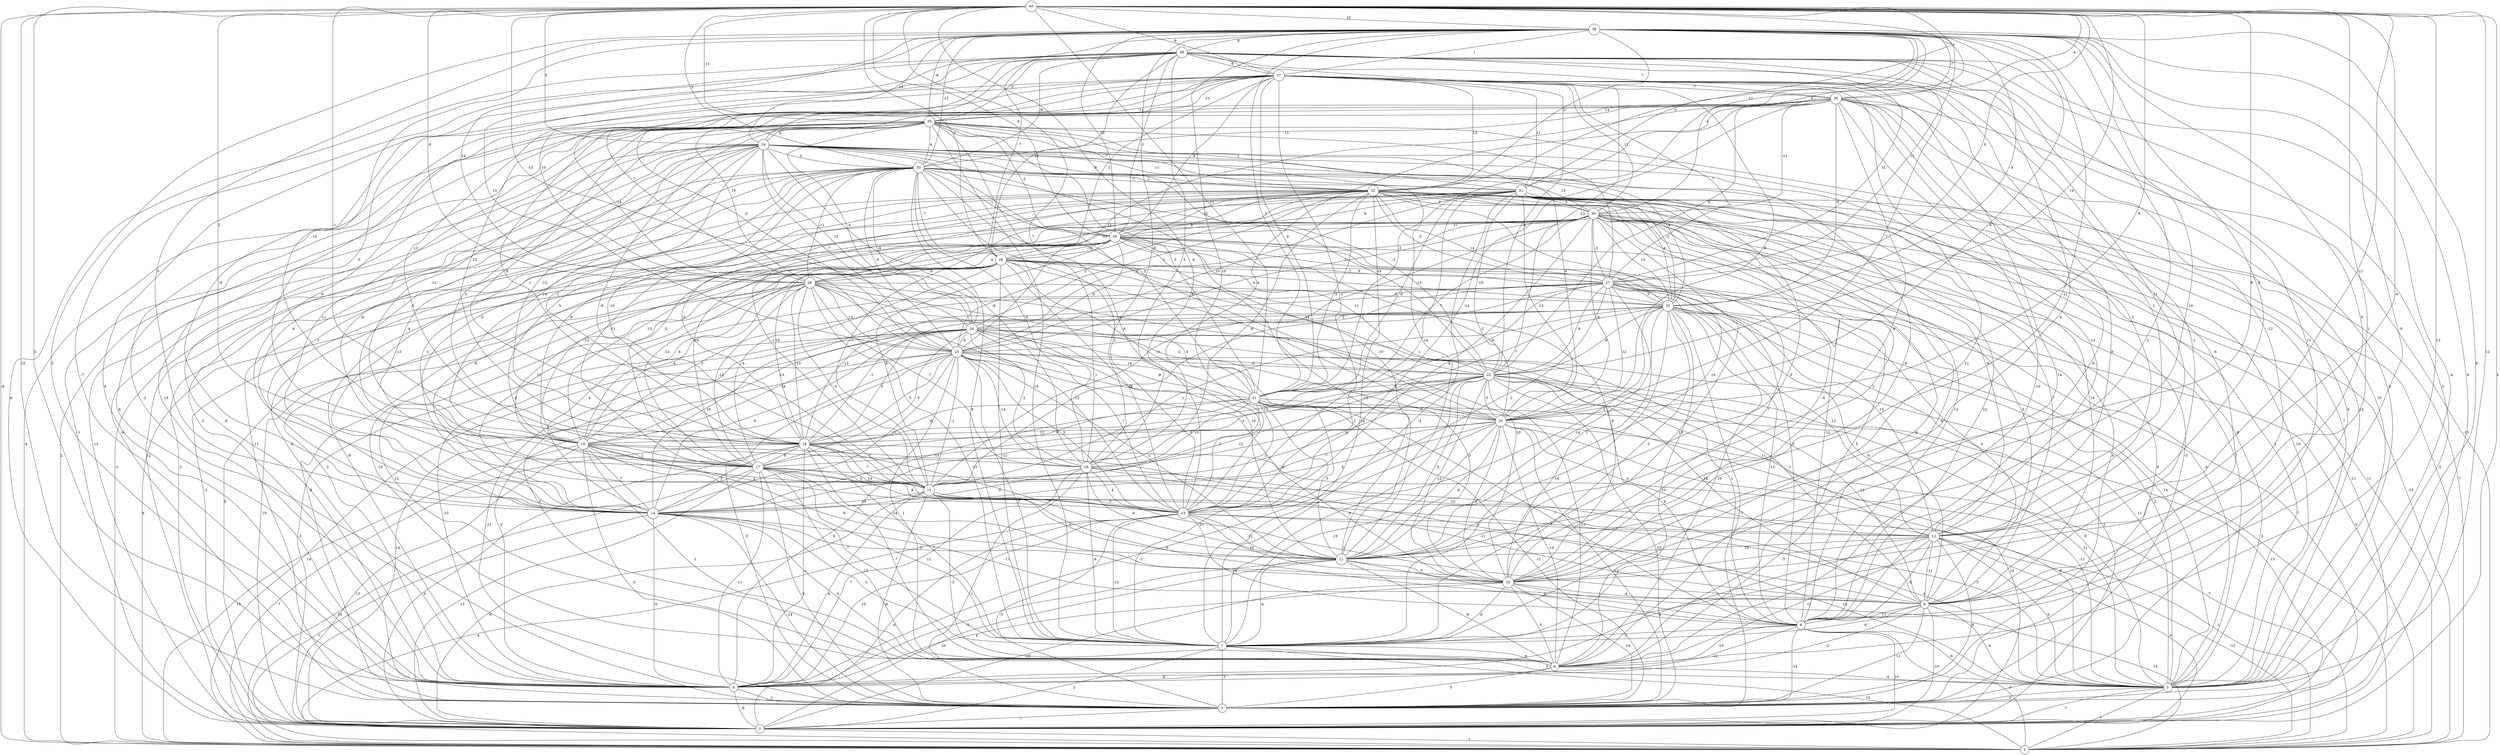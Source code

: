 graph { 
	 fontname="Helvetica,Arial,sans-serif" 
	 node [shape = circle]; 
	 40 -- 1 [label = "-4"];
	 40 -- 2 [label = "2"];
	 40 -- 3 [label = "10"];
	 40 -- 4 [label = "3"];
	 40 -- 5 [label = "12"];
	 40 -- 6 [label = "13"];
	 40 -- 7 [label = "1"];
	 40 -- 10 [label = "-6"];
	 40 -- 11 [label = "8"];
	 40 -- 12 [label = "-11"];
	 40 -- 13 [label = "-4"];
	 40 -- 16 [label = "7"];
	 40 -- 18 [label = "-1"];
	 40 -- 19 [label = "2"];
	 40 -- 20 [label = "8"];
	 40 -- 21 [label = "11"];
	 40 -- 22 [label = "14"];
	 40 -- 24 [label = "-13"];
	 40 -- 26 [label = "-6"];
	 40 -- 27 [label = "6"];
	 40 -- 28 [label = "3"];
	 40 -- 29 [label = "6"];
	 40 -- 31 [label = "6"];
	 40 -- 32 [label = "-12"];
	 40 -- 33 [label = "2"];
	 40 -- 34 [label = "5"];
	 40 -- 35 [label = "-11"];
	 40 -- 36 [label = "-4"];
	 40 -- 37 [label = "-8"];
	 40 -- 39 [label = "10"];
	 39 -- 3 [label = "8"];
	 39 -- 4 [label = "5"];
	 39 -- 5 [label = "6"];
	 39 -- 7 [label = "-2"];
	 39 -- 8 [label = "-9"];
	 39 -- 9 [label = "5"];
	 39 -- 10 [label = "14"];
	 39 -- 11 [label = "-11"];
	 39 -- 12 [label = "9"];
	 39 -- 13 [label = "10"];
	 39 -- 14 [label = "5"];
	 39 -- 16 [label = "-8"];
	 39 -- 19 [label = "-10"];
	 39 -- 20 [label = "6"];
	 39 -- 21 [label = "3"];
	 39 -- 22 [label = "6"];
	 39 -- 23 [label = "-13"];
	 39 -- 25 [label = "9"];
	 39 -- 26 [label = "14"];
	 39 -- 27 [label = "11"];
	 39 -- 28 [label = "-7"];
	 39 -- 29 [label = "-10"];
	 39 -- 30 [label = "-1"];
	 39 -- 31 [label = "-3"];
	 39 -- 32 [label = "-2"];
	 39 -- 33 [label = "-12"];
	 39 -- 34 [label = "14"];
	 39 -- 35 [label = "-8"];
	 39 -- 36 [label = "-7"];
	 39 -- 37 [label = "1"];
	 39 -- 38 [label = "8"];
	 38 -- 2 [label = "6"];
	 38 -- 3 [label = "3"];
	 38 -- 4 [label = "-7"];
	 38 -- 5 [label = "-4"];
	 38 -- 8 [label = "13"];
	 38 -- 9 [label = "-12"];
	 38 -- 10 [label = "-6"];
	 38 -- 12 [label = "11"];
	 38 -- 14 [label = "-9"];
	 38 -- 16 [label = "5"];
	 38 -- 17 [label = "-2"];
	 38 -- 18 [label = "-13"];
	 38 -- 20 [label = "7"];
	 38 -- 22 [label = "-13"];
	 38 -- 23 [label = "-14"];
	 38 -- 26 [label = "10"];
	 38 -- 27 [label = "12"];
	 38 -- 28 [label = "14"];
	 38 -- 29 [label = "-1"];
	 38 -- 33 [label = "-6"];
	 38 -- 35 [label = "-3"];
	 38 -- 36 [label = "7"];
	 38 -- 37 [label = "9"];
	 37 -- 3 [label = "-2"];
	 37 -- 4 [label = "4"];
	 37 -- 5 [label = "-5"];
	 37 -- 6 [label = "14"];
	 37 -- 7 [label = "-11"];
	 37 -- 8 [label = "9"];
	 37 -- 9 [label = "-1"];
	 37 -- 12 [label = "2"];
	 37 -- 13 [label = "-3"];
	 37 -- 14 [label = "-6"];
	 37 -- 15 [label = "-1"];
	 37 -- 18 [label = "12"];
	 37 -- 20 [label = "8"];
	 37 -- 21 [label = "9"];
	 37 -- 22 [label = "-4"];
	 37 -- 23 [label = "-2"];
	 37 -- 26 [label = "7"];
	 37 -- 27 [label = "7"];
	 37 -- 28 [label = "2"];
	 37 -- 29 [label = "-9"];
	 37 -- 30 [label = "12"];
	 37 -- 31 [label = "11"];
	 37 -- 32 [label = "13"];
	 37 -- 34 [label = "-11"];
	 37 -- 35 [label = "-13"];
	 37 -- 36 [label = "-7"];
	 36 -- 1 [label = "-13"];
	 36 -- 3 [label = "6"];
	 36 -- 4 [label = "13"];
	 36 -- 5 [label = "10"];
	 36 -- 6 [label = "-10"];
	 36 -- 8 [label = "-9"];
	 36 -- 9 [label = "-6"];
	 36 -- 11 [label = "9"];
	 36 -- 12 [label = "-2"];
	 36 -- 13 [label = "-14"];
	 36 -- 16 [label = "4"];
	 36 -- 18 [label = "8"];
	 36 -- 21 [label = "-3"];
	 36 -- 23 [label = "12"];
	 36 -- 25 [label = "-6"];
	 36 -- 26 [label = "10"];
	 36 -- 30 [label = "-13"];
	 36 -- 33 [label = "11"];
	 36 -- 35 [label = "-14"];
	 35 -- 1 [label = "-4"];
	 35 -- 2 [label = "-1"];
	 35 -- 3 [label = "-8"];
	 35 -- 4 [label = "6"];
	 35 -- 5 [label = "12"];
	 35 -- 7 [label = "10"];
	 35 -- 11 [label = "14"];
	 35 -- 13 [label = "-1"];
	 35 -- 14 [label = "11"];
	 35 -- 15 [label = "-8"];
	 35 -- 17 [label = "5"];
	 35 -- 18 [label = "-12"];
	 35 -- 19 [label = "-12"];
	 35 -- 20 [label = "4"];
	 35 -- 21 [label = "5"];
	 35 -- 24 [label = "-4"];
	 35 -- 27 [label = "10"];
	 35 -- 29 [label = "-2"];
	 35 -- 31 [label = "1"];
	 35 -- 32 [label = "-7"];
	 35 -- 33 [label = "4"];
	 35 -- 34 [label = "8"];
	 34 -- 1 [label = "2"];
	 34 -- 2 [label = "12"];
	 34 -- 3 [label = "-8"];
	 34 -- 4 [label = "2"];
	 34 -- 5 [label = "7"];
	 34 -- 10 [label = "-8"];
	 34 -- 11 [label = "-10"];
	 34 -- 12 [label = "-13"];
	 34 -- 14 [label = "-4"];
	 34 -- 15 [label = "-6"];
	 34 -- 16 [label = "-9"];
	 34 -- 17 [label = "-3"];
	 34 -- 18 [label = "1"];
	 34 -- 19 [label = "14"];
	 34 -- 21 [label = "-2"];
	 34 -- 22 [label = "-2"];
	 34 -- 23 [label = "-7"];
	 34 -- 24 [label = "12"];
	 34 -- 25 [label = "4"];
	 34 -- 31 [label = "-11"];
	 34 -- 32 [label = "9"];
	 34 -- 33 [label = "3"];
	 33 -- 1 [label = "-3"];
	 33 -- 2 [label = "12"];
	 33 -- 3 [label = "-11"];
	 33 -- 5 [label = "-8"];
	 33 -- 7 [label = "9"];
	 33 -- 13 [label = "3"];
	 33 -- 14 [label = "5"];
	 33 -- 15 [label = "4"];
	 33 -- 16 [label = "5"];
	 33 -- 17 [label = "-3"];
	 33 -- 18 [label = "-10"];
	 33 -- 19 [label = "5"];
	 33 -- 20 [label = "-8"];
	 33 -- 22 [label = "-14"];
	 33 -- 23 [label = "6"];
	 33 -- 24 [label = "-4"];
	 33 -- 25 [label = "-2"];
	 33 -- 26 [label = "-11"];
	 33 -- 28 [label = "-7"];
	 33 -- 29 [label = "-1"];
	 33 -- 30 [label = "13"];
	 33 -- 31 [label = "1"];
	 33 -- 32 [label = "-7"];
	 32 -- 1 [label = "11"];
	 32 -- 2 [label = "-2"];
	 32 -- 3 [label = "4"];
	 32 -- 5 [label = "1"];
	 32 -- 6 [label = "9"];
	 32 -- 7 [label = "14"];
	 32 -- 8 [label = "12"];
	 32 -- 9 [label = "7"];
	 32 -- 10 [label = "2"];
	 32 -- 11 [label = "10"];
	 32 -- 12 [label = "-6"];
	 32 -- 14 [label = "-13"];
	 32 -- 15 [label = "-1"];
	 32 -- 16 [label = "-6"];
	 32 -- 17 [label = "-11"];
	 32 -- 18 [label = "-3"];
	 32 -- 19 [label = "-9"];
	 32 -- 21 [label = "-5"];
	 32 -- 23 [label = "3"];
	 32 -- 24 [label = "-1"];
	 32 -- 25 [label = "14"];
	 32 -- 27 [label = "-3"];
	 32 -- 28 [label = "8"];
	 32 -- 29 [label = "12"];
	 32 -- 30 [label = "9"];
	 31 -- 1 [label = "7"];
	 31 -- 2 [label = "-2"];
	 31 -- 3 [label = "-3"];
	 31 -- 4 [label = "-4"];
	 31 -- 5 [label = "10"];
	 31 -- 7 [label = "-4"];
	 31 -- 8 [label = "12"];
	 31 -- 9 [label = "14"];
	 31 -- 11 [label = "3"];
	 31 -- 13 [label = "-1"];
	 31 -- 14 [label = "-1"];
	 31 -- 15 [label = "-7"];
	 31 -- 17 [label = "-3"];
	 31 -- 20 [label = "-12"];
	 31 -- 21 [label = "-6"];
	 31 -- 22 [label = "-10"];
	 31 -- 23 [label = "10"];
	 31 -- 25 [label = "4"];
	 31 -- 26 [label = "-10"];
	 31 -- 29 [label = "6"];
	 31 -- 30 [label = "-5"];
	 30 -- 1 [label = "-13"];
	 30 -- 2 [label = "-11"];
	 30 -- 3 [label = "9"];
	 30 -- 4 [label = "-8"];
	 30 -- 5 [label = "7"];
	 30 -- 6 [label = "5"];
	 30 -- 7 [label = "13"];
	 30 -- 8 [label = "-4"];
	 30 -- 9 [label = "5"];
	 30 -- 10 [label = "-6"];
	 30 -- 13 [label = "8"];
	 30 -- 14 [label = "-8"];
	 30 -- 15 [label = "11"];
	 30 -- 17 [label = "10"];
	 30 -- 19 [label = "-13"];
	 30 -- 20 [label = "-6"];
	 30 -- 21 [label = "-7"];
	 30 -- 23 [label = "4"];
	 30 -- 24 [label = "6"];
	 30 -- 25 [label = "13"];
	 30 -- 27 [label = "-3"];
	 30 -- 29 [label = "11"];
	 29 -- 2 [label = "-2"];
	 29 -- 4 [label = "2"];
	 29 -- 5 [label = "-4"];
	 29 -- 8 [label = "-12"];
	 29 -- 10 [label = "7"];
	 29 -- 11 [label = "-10"];
	 29 -- 15 [label = "8"];
	 29 -- 17 [label = "-12"];
	 29 -- 18 [label = "10"];
	 29 -- 19 [label = "-13"];
	 29 -- 20 [label = "-2"];
	 29 -- 22 [label = "-11"];
	 29 -- 23 [label = "9"];
	 29 -- 25 [label = "9"];
	 29 -- 26 [label = "-4"];
	 29 -- 27 [label = "2"];
	 29 -- 28 [label = "-10"];
	 28 -- 1 [label = "6"];
	 28 -- 2 [label = "5"];
	 28 -- 3 [label = "-8"];
	 28 -- 6 [label = "-10"];
	 28 -- 7 [label = "-12"];
	 28 -- 8 [label = "-5"];
	 28 -- 10 [label = "8"];
	 28 -- 13 [label = "3"];
	 28 -- 15 [label = "11"];
	 28 -- 17 [label = "-4"];
	 28 -- 19 [label = "4"];
	 28 -- 20 [label = "-7"];
	 28 -- 21 [label = "-8"];
	 28 -- 22 [label = "-14"];
	 28 -- 25 [label = "-13"];
	 28 -- 26 [label = "-9"];
	 28 -- 27 [label = "-7"];
	 27 -- 1 [label = "5"];
	 27 -- 2 [label = "7"];
	 27 -- 5 [label = "14"];
	 27 -- 6 [label = "-10"];
	 27 -- 9 [label = "5"];
	 27 -- 10 [label = "1"];
	 27 -- 12 [label = "-10"];
	 27 -- 13 [label = "2"];
	 27 -- 14 [label = "4"];
	 27 -- 15 [label = "12"];
	 27 -- 18 [label = "-13"];
	 27 -- 19 [label = "3"];
	 27 -- 20 [label = "12"];
	 27 -- 21 [label = "-6"];
	 27 -- 22 [label = "9"];
	 27 -- 23 [label = "-1"];
	 27 -- 25 [label = "3"];
	 26 -- 2 [label = "-10"];
	 26 -- 6 [label = "12"];
	 26 -- 7 [label = "-13"];
	 26 -- 10 [label = "10"];
	 26 -- 11 [label = "10"];
	 26 -- 13 [label = "-12"];
	 26 -- 14 [label = "8"];
	 26 -- 15 [label = "-3"];
	 26 -- 16 [label = "7"];
	 26 -- 17 [label = "-12"];
	 26 -- 18 [label = "-13"];
	 26 -- 19 [label = "-4"];
	 26 -- 20 [label = "4"];
	 26 -- 23 [label = "13"];
	 26 -- 25 [label = "6"];
	 25 -- 1 [label = "2"];
	 25 -- 2 [label = "1"];
	 25 -- 3 [label = "-7"];
	 25 -- 5 [label = "2"];
	 25 -- 6 [label = "10"];
	 25 -- 7 [label = "-14"];
	 25 -- 8 [label = "13"];
	 25 -- 9 [label = "-9"];
	 25 -- 10 [label = "2"];
	 25 -- 11 [label = "-14"];
	 25 -- 12 [label = "12"];
	 25 -- 13 [label = "-2"];
	 25 -- 14 [label = "10"];
	 25 -- 15 [label = "1"];
	 25 -- 18 [label = "-1"];
	 25 -- 19 [label = "13"];
	 25 -- 21 [label = "7"];
	 25 -- 22 [label = "-9"];
	 25 -- 24 [label = "2"];
	 24 -- 2 [label = "-2"];
	 24 -- 3 [label = "-11"];
	 24 -- 4 [label = "-10"];
	 24 -- 5 [label = "11"];
	 24 -- 6 [label = "5"];
	 24 -- 8 [label = "1"];
	 24 -- 9 [label = "-1"];
	 24 -- 10 [label = "3"];
	 24 -- 13 [label = "7"];
	 24 -- 14 [label = "6"];
	 24 -- 16 [label = "2"];
	 24 -- 17 [label = "-5"];
	 24 -- 18 [label = "5"];
	 24 -- 19 [label = "14"];
	 24 -- 20 [label = "-8"];
	 24 -- 21 [label = "14"];
	 24 -- 22 [label = "2"];
	 24 -- 23 [label = "-9"];
	 23 -- 1 [label = "14"];
	 23 -- 2 [label = "14"];
	 23 -- 3 [label = "-5"];
	 23 -- 4 [label = "-2"];
	 23 -- 6 [label = "1"];
	 23 -- 7 [label = "2"];
	 23 -- 9 [label = "14"];
	 23 -- 10 [label = "-9"];
	 23 -- 11 [label = "-1"];
	 23 -- 13 [label = "5"];
	 23 -- 14 [label = "-13"];
	 23 -- 15 [label = "-1"];
	 23 -- 16 [label = "-14"];
	 23 -- 18 [label = "5"];
	 23 -- 21 [label = "1"];
	 23 -- 22 [label = "-3"];
	 22 -- 2 [label = "-13"];
	 22 -- 3 [label = "-10"];
	 22 -- 4 [label = "9"];
	 22 -- 5 [label = "8"];
	 22 -- 6 [label = "-13"];
	 22 -- 7 [label = "6"];
	 22 -- 8 [label = "9"];
	 22 -- 9 [label = "-12"];
	 22 -- 10 [label = "-12"];
	 22 -- 11 [label = "5"];
	 22 -- 12 [label = "11"];
	 22 -- 14 [label = "12"];
	 22 -- 15 [label = "4"];
	 22 -- 16 [label = "2"];
	 22 -- 17 [label = "4"];
	 22 -- 18 [label = "-11"];
	 22 -- 20 [label = "3"];
	 22 -- 21 [label = "8"];
	 21 -- 2 [label = "14"];
	 21 -- 3 [label = "-11"];
	 21 -- 5 [label = "-11"];
	 21 -- 7 [label = "11"];
	 21 -- 8 [label = "-7"];
	 21 -- 11 [label = "-3"];
	 21 -- 13 [label = "-1"];
	 21 -- 14 [label = "13"];
	 21 -- 15 [label = "3"];
	 21 -- 16 [label = "10"];
	 21 -- 17 [label = "9"];
	 21 -- 18 [label = "-6"];
	 21 -- 20 [label = "6"];
	 20 -- 1 [label = "-7"];
	 20 -- 3 [label = "-13"];
	 20 -- 4 [label = "-1"];
	 20 -- 5 [label = "-11"];
	 20 -- 6 [label = "-14"];
	 20 -- 7 [label = "-13"];
	 20 -- 10 [label = "-5"];
	 20 -- 11 [label = "-6"];
	 20 -- 12 [label = "-5"];
	 20 -- 14 [label = "5"];
	 20 -- 15 [label = "-7"];
	 20 -- 18 [label = "-1"];
	 20 -- 19 [label = "12"];
	 19 -- 1 [label = "13"];
	 19 -- 2 [label = "13"];
	 19 -- 3 [label = "-3"];
	 19 -- 6 [label = "-1"];
	 19 -- 7 [label = "-7"];
	 19 -- 9 [label = "-9"];
	 19 -- 10 [label = "6"];
	 19 -- 13 [label = "2"];
	 19 -- 14 [label = "7"];
	 19 -- 16 [label = "-7"];
	 19 -- 17 [label = "2"];
	 18 -- 1 [label = "7"];
	 18 -- 2 [label = "6"];
	 18 -- 4 [label = "-1"];
	 18 -- 5 [label = "-8"];
	 18 -- 6 [label = "7"];
	 18 -- 7 [label = "7"];
	 18 -- 11 [label = "-7"];
	 18 -- 13 [label = "14"];
	 18 -- 14 [label = "3"];
	 18 -- 15 [label = "-7"];
	 18 -- 17 [label = "8"];
	 17 -- 1 [label = "-10"];
	 17 -- 2 [label = "13"];
	 17 -- 3 [label = "-5"];
	 17 -- 4 [label = "-11"];
	 17 -- 5 [label = "-3"];
	 17 -- 6 [label = "-13"];
	 17 -- 7 [label = "11"];
	 17 -- 8 [label = "-9"];
	 17 -- 11 [label = "-14"];
	 17 -- 13 [label = "8"];
	 17 -- 15 [label = "-2"];
	 16 -- 3 [label = "-1"];
	 16 -- 4 [label = "7"];
	 16 -- 7 [label = "-4"];
	 16 -- 9 [label = "-11"];
	 16 -- 11 [label = "9"];
	 16 -- 12 [label = "-10"];
	 16 -- 13 [label = "4"];
	 16 -- 14 [label = "4"];
	 15 -- 1 [label = "-1"];
	 15 -- 2 [label = "-6"];
	 15 -- 3 [label = "-8"];
	 15 -- 4 [label = "4"];
	 15 -- 5 [label = "-4"];
	 15 -- 6 [label = "-3"];
	 15 -- 9 [label = "-1"];
	 15 -- 11 [label = "-1"];
	 15 -- 13 [label = "-5"];
	 15 -- 14 [label = "14"];
	 14 -- 1 [label = "1"];
	 14 -- 3 [label = "-14"];
	 14 -- 4 [label = "-6"];
	 14 -- 6 [label = "-3"];
	 14 -- 7 [label = "-3"];
	 14 -- 9 [label = "-11"];
	 14 -- 10 [label = "3"];
	 13 -- 1 [label = "-4"];
	 13 -- 2 [label = "-6"];
	 13 -- 3 [label = "-5"];
	 13 -- 4 [label = "-10"];
	 13 -- 5 [label = "14"];
	 13 -- 7 [label = "-13"];
	 13 -- 8 [label = "14"];
	 13 -- 10 [label = "10"];
	 13 -- 11 [label = "-12"];
	 13 -- 12 [label = "7"];
	 12 -- 1 [label = "-12"];
	 12 -- 2 [label = "4"];
	 12 -- 3 [label = "8"];
	 12 -- 4 [label = "-4"];
	 12 -- 5 [label = "9"];
	 12 -- 6 [label = "-12"];
	 12 -- 8 [label = "-8"];
	 12 -- 9 [label = "-11"];
	 12 -- 10 [label = "-5"];
	 12 -- 11 [label = "10"];
	 11 -- 2 [label = "10"];
	 11 -- 4 [label = "-5"];
	 11 -- 6 [label = "-9"];
	 11 -- 7 [label = "-4"];
	 11 -- 8 [label = "-6"];
	 11 -- 10 [label = "5"];
	 10 -- 1 [label = "-14"];
	 10 -- 2 [label = "-10"];
	 10 -- 3 [label = "14"];
	 10 -- 4 [label = "4"];
	 10 -- 6 [label = "3"];
	 10 -- 7 [label = "-6"];
	 10 -- 9 [label = "-4"];
	 9 -- 2 [label = "-10"];
	 9 -- 3 [label = "11"];
	 9 -- 4 [label = "-3"];
	 9 -- 5 [label = "-6"];
	 9 -- 7 [label = "6"];
	 9 -- 8 [label = "11"];
	 8 -- 1 [label = "-5"];
	 8 -- 2 [label = "10"];
	 8 -- 3 [label = "-14"];
	 8 -- 4 [label = "-12"];
	 8 -- 5 [label = "-6"];
	 8 -- 6 [label = "-10"];
	 8 -- 7 [label = "-2"];
	 7 -- 1 [label = "-10"];
	 7 -- 2 [label = "2"];
	 7 -- 3 [label = "-1"];
	 7 -- 5 [label = "5"];
	 7 -- 6 [label = "8"];
	 6 -- 3 [label = "5"];
	 6 -- 4 [label = "-8"];
	 6 -- 5 [label = "-4"];
	 5 -- 1 [label = "7"];
	 5 -- 2 [label = "-7"];
	 5 -- 3 [label = "-2"];
	 4 -- 2 [label = "-6"];
	 4 -- 3 [label = "-1"];
	 3 -- 2 [label = "-7"];
	 2 -- 1 [label = "1"];
	 1;
	 2;
	 3;
	 4;
	 5;
	 6;
	 7;
	 8;
	 9;
	 10;
	 11;
	 12;
	 13;
	 14;
	 15;
	 16;
	 17;
	 18;
	 19;
	 20;
	 21;
	 22;
	 23;
	 24;
	 25;
	 26;
	 27;
	 28;
	 29;
	 30;
	 31;
	 32;
	 33;
	 34;
	 35;
	 36;
	 37;
	 38;
	 39;
	 40;
}
